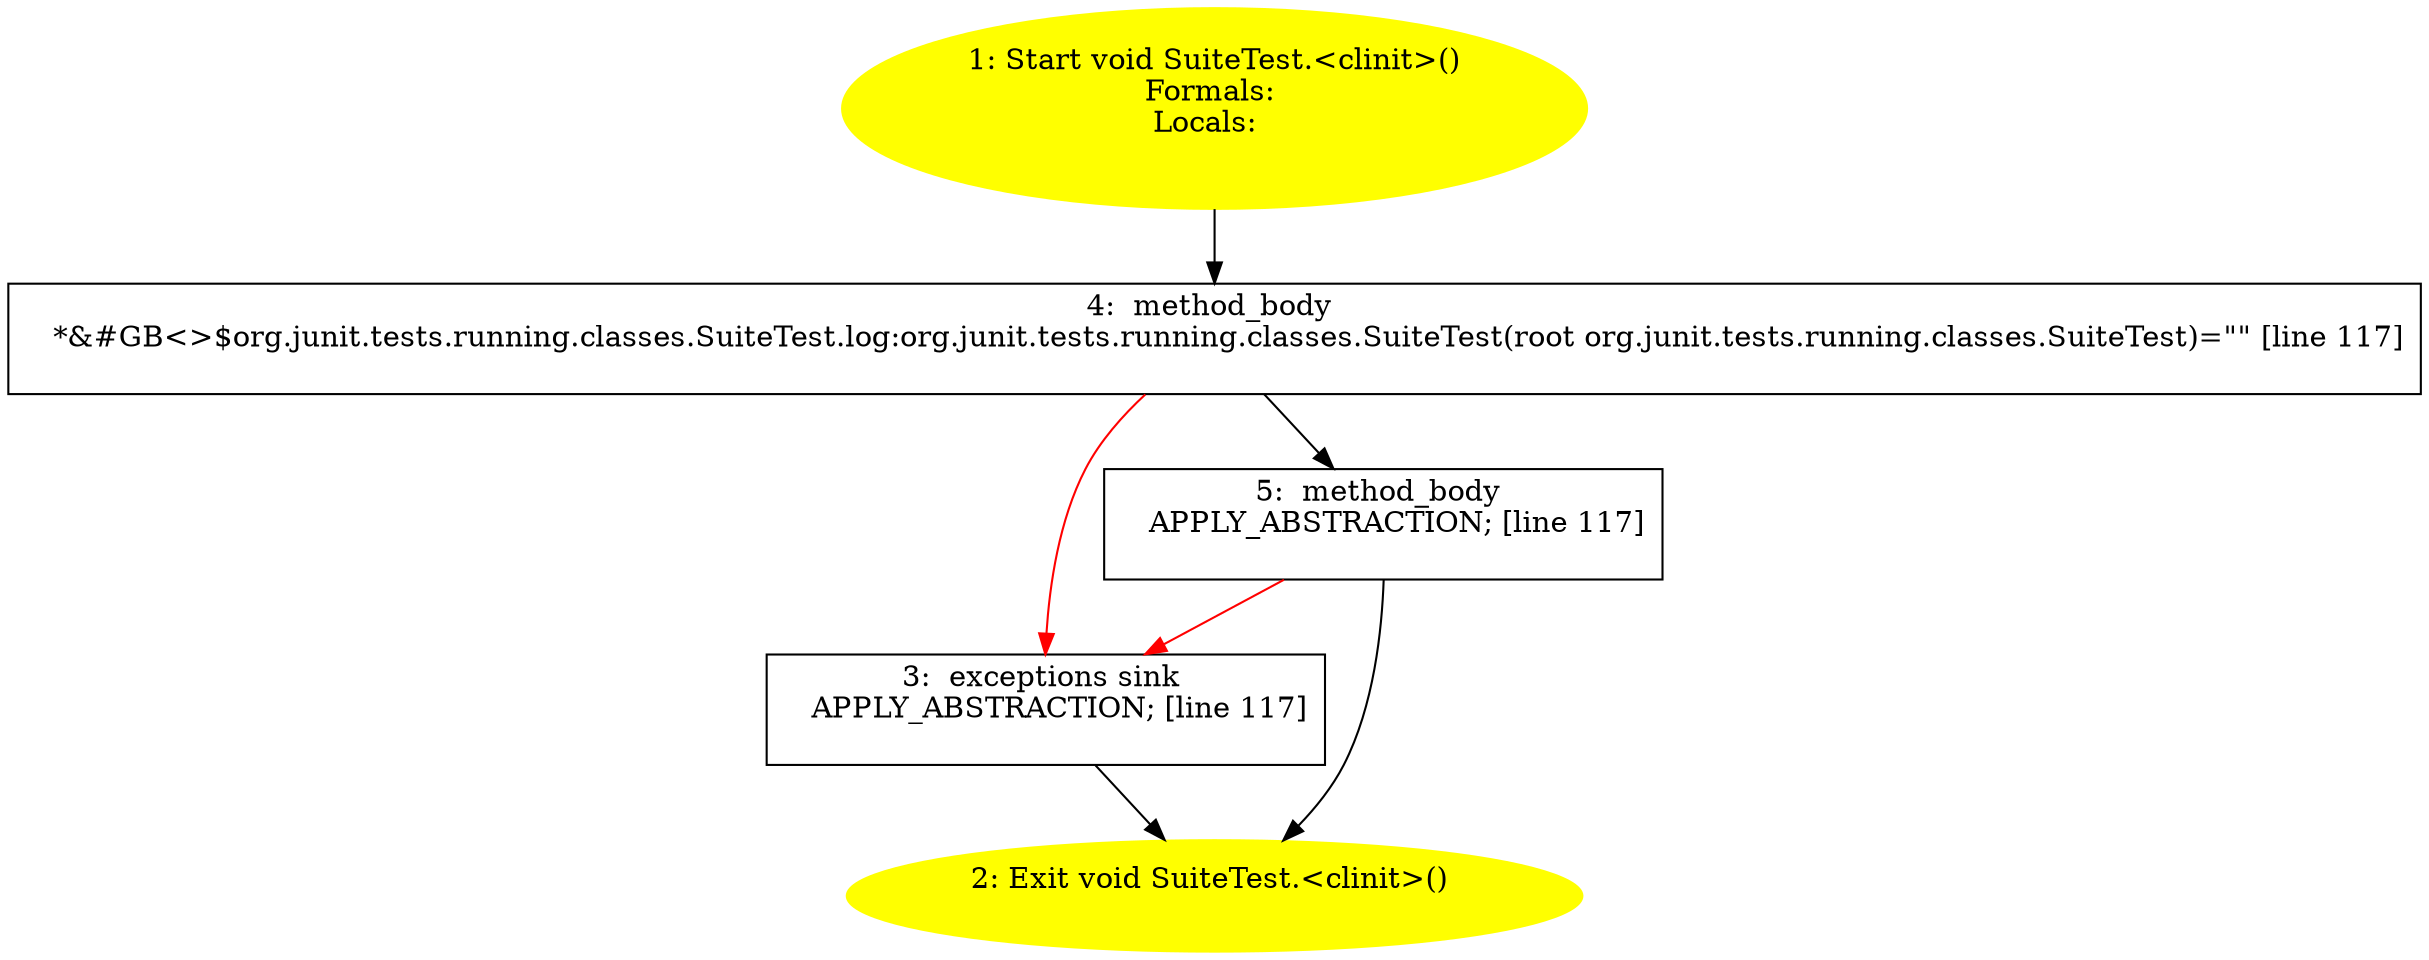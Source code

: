/* @generated */
digraph cfg {
"org.junit.tests.running.classes.SuiteTest.<clinit>():void.10d927bb4b4e2e8e10aaee949019dbcf_1" [label="1: Start void SuiteTest.<clinit>()\nFormals: \nLocals:  \n  " color=yellow style=filled]
	

	 "org.junit.tests.running.classes.SuiteTest.<clinit>():void.10d927bb4b4e2e8e10aaee949019dbcf_1" -> "org.junit.tests.running.classes.SuiteTest.<clinit>():void.10d927bb4b4e2e8e10aaee949019dbcf_4" ;
"org.junit.tests.running.classes.SuiteTest.<clinit>():void.10d927bb4b4e2e8e10aaee949019dbcf_2" [label="2: Exit void SuiteTest.<clinit>() \n  " color=yellow style=filled]
	

"org.junit.tests.running.classes.SuiteTest.<clinit>():void.10d927bb4b4e2e8e10aaee949019dbcf_3" [label="3:  exceptions sink \n   APPLY_ABSTRACTION; [line 117]\n " shape="box"]
	

	 "org.junit.tests.running.classes.SuiteTest.<clinit>():void.10d927bb4b4e2e8e10aaee949019dbcf_3" -> "org.junit.tests.running.classes.SuiteTest.<clinit>():void.10d927bb4b4e2e8e10aaee949019dbcf_2" ;
"org.junit.tests.running.classes.SuiteTest.<clinit>():void.10d927bb4b4e2e8e10aaee949019dbcf_4" [label="4:  method_body \n   *&#GB<>$org.junit.tests.running.classes.SuiteTest.log:org.junit.tests.running.classes.SuiteTest(root org.junit.tests.running.classes.SuiteTest)=\"\" [line 117]\n " shape="box"]
	

	 "org.junit.tests.running.classes.SuiteTest.<clinit>():void.10d927bb4b4e2e8e10aaee949019dbcf_4" -> "org.junit.tests.running.classes.SuiteTest.<clinit>():void.10d927bb4b4e2e8e10aaee949019dbcf_5" ;
	 "org.junit.tests.running.classes.SuiteTest.<clinit>():void.10d927bb4b4e2e8e10aaee949019dbcf_4" -> "org.junit.tests.running.classes.SuiteTest.<clinit>():void.10d927bb4b4e2e8e10aaee949019dbcf_3" [color="red" ];
"org.junit.tests.running.classes.SuiteTest.<clinit>():void.10d927bb4b4e2e8e10aaee949019dbcf_5" [label="5:  method_body \n   APPLY_ABSTRACTION; [line 117]\n " shape="box"]
	

	 "org.junit.tests.running.classes.SuiteTest.<clinit>():void.10d927bb4b4e2e8e10aaee949019dbcf_5" -> "org.junit.tests.running.classes.SuiteTest.<clinit>():void.10d927bb4b4e2e8e10aaee949019dbcf_2" ;
	 "org.junit.tests.running.classes.SuiteTest.<clinit>():void.10d927bb4b4e2e8e10aaee949019dbcf_5" -> "org.junit.tests.running.classes.SuiteTest.<clinit>():void.10d927bb4b4e2e8e10aaee949019dbcf_3" [color="red" ];
}
